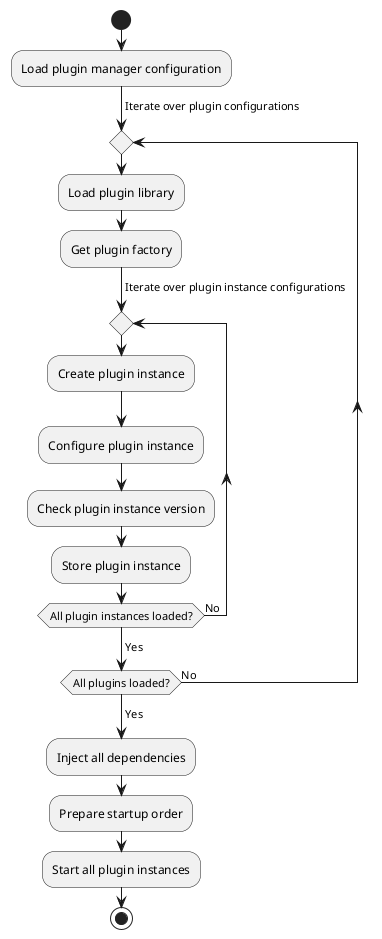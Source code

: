 @startuml StartupWorkflow
start

:Load plugin manager configuration;
-> Iterate over plugin configurations;

repeat
     :Load plugin library;
     :Get plugin factory;
     -> Iterate over plugin instance configurations;

     repeat
          :Create plugin instance;
          :Configure plugin instance;
          :Check plugin instance version;
          :Store plugin instance;
     repeat while (All plugin instances loaded?) is (No)
     -> Yes;
repeat while (All plugins loaded?) is (No)
-> Yes;
:Inject all dependencies;
:Prepare startup order;
:Start all plugin instances;
stop

@enduml

@startuml ShutdownWorkflow
start

:Stop all plugin instances;
:Eject all dependencies;
:Destroy plugin instances;

stop

@enduml
